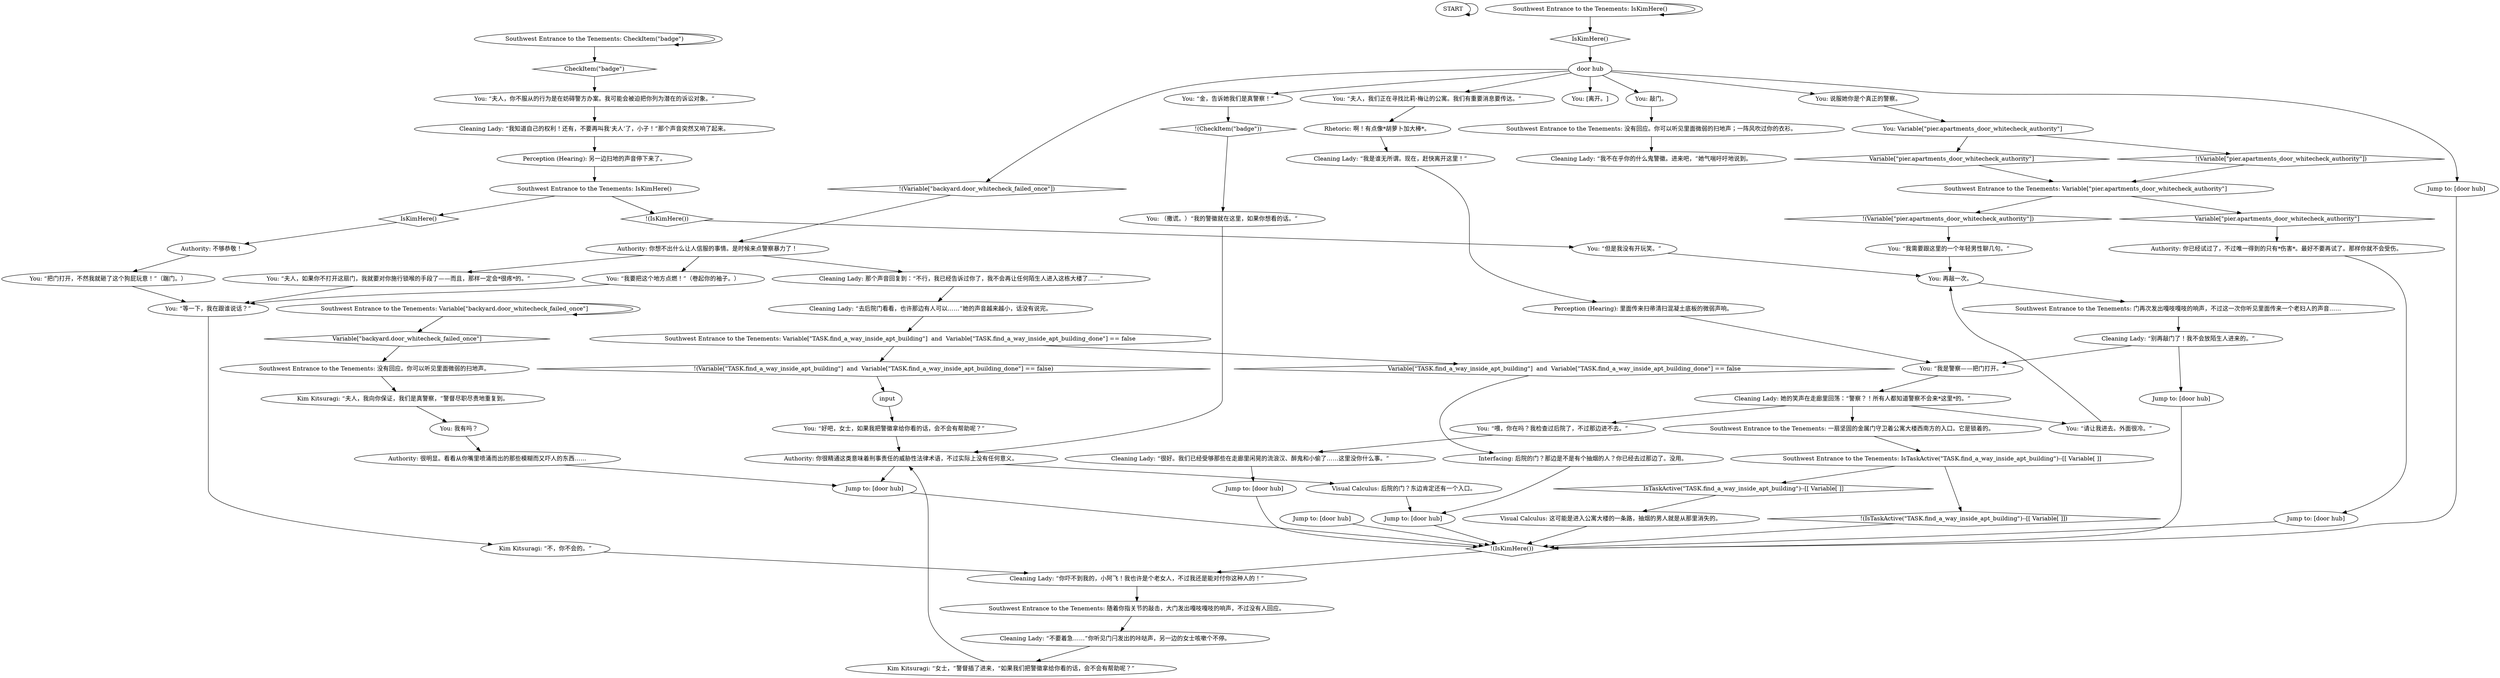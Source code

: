 # PIER / APARTMENTS PIER DOOR
# Approaching the door from outside.
# ==================================================
digraph G {
	  0 [label="START"];
	  1 [label="input"];
	  2 [label="Visual Calculus: 后院的门？东边肯定还有一个入口。"];
	  3 [label="You: 我有吗？"];
	  4 [label="Southwest Entrance to the Tenements: 没有回应。你可以听见里面微弱的扫地声。"];
	  5 [label="Authority: 你已经试过了，不过唯一得到的只有*伤害*。最好不要再试了。那样你就不会受伤。"];
	  6 [label="Authority: 你很精通这类意味着刑事责任的威胁性法律术语，不过实际上没有任何意义。"];
	  7 [label="Rhetoric: 啊！有点像*胡萝卜加大棒*。"];
	  8 [label="Southwest Entrance to the Tenements: 没有回应。你可以听见里面微弱的扫地声；一阵风吹过你的衣衫。"];
	  9 [label="Southwest Entrance to the Tenements: 随着你指关节的敲击，大门发出嘎吱嘎吱的响声，不过没有人回应。"];
	  10 [label="Jump to: [door hub]"];
	  11 [label="You: “等一下，我在跟谁说话？”"];
	  12 [label="Southwest Entrance to the Tenements: IsKimHere()"];
	  13 [label="IsKimHere()", shape=diamond];
	  14 [label="!(IsKimHere())", shape=diamond];
	  15 [label="door hub"];
	  16 [label="Kim Kitsuragi: “不，你不会的。”"];
	  17 [label="Cleaning Lady: “我是谁无所谓。现在，赶快离开这里！”"];
	  18 [label="Cleaning Lady: “不要着急……”你听见门闩发出的咔哒声，另一边的女士咳嗽个不停。"];
	  19 [label="Jump to: [door hub]"];
	  20 [label="You: “夫人，你不服从的行为是在妨碍警方办案。我可能会被迫把你列为潜在的诉讼对象。”"];
	  21 [label="You: “好吧，女士，如果我把警徽拿给你看的话，会不会有帮助呢？”"];
	  22 [label="Southwest Entrance to the Tenements: 一扇坚固的金属门守卫着公寓大楼西南方的入口。它是锁着的。"];
	  23 [label="You: “但是我没有开玩笑。”"];
	  24 [label="Authority: 不够恭敬！"];
	  25 [label="Kim Kitsuragi: “女士，”警督插了进来，“如果我们把警徽拿给你看的话，会不会有帮助呢？”"];
	  26 [label="Cleaning Lady: “我不在乎你的什么鬼警徽。进来吧，”她气喘吁吁地说到。"];
	  27 [label="Jump to: [door hub]"];
	  28 [label="You: “喂，你在吗？我检查过后院了，不过那边进不去。”"];
	  29 [label="You: “我需要跟这里的一个年轻男性聊几句。”"];
	  30 [label="Southwest Entrance to the Tenements: Variable[\"backyard.door_whitecheck_failed_once\"]"];
	  31 [label="Variable[\"backyard.door_whitecheck_failed_once\"]", shape=diamond];
	  32 [label="!(Variable[\"backyard.door_whitecheck_failed_once\"])", shape=diamond];
	  33 [label="You: 再敲一次。"];
	  34 [label="Cleaning Lady: 那个声音回复到：“不行，我已经告诉过你了，我不会再让任何陌生人进入这栋大楼了……”"];
	  35 [label="You: “把门打开，不然我就砸了这个狗屁玩意！”（踹门。）"];
	  36 [label="Southwest Entrance to the Tenements: CheckItem(\"badge\")"];
	  37 [label="CheckItem(\"badge\")", shape=diamond];
	  38 [label="!(CheckItem(\"badge\"))", shape=diamond];
	  39 [label="Kim Kitsuragi: “夫人，我向你保证，我们是真警察，”警督尽职尽责地重复到。"];
	  40 [label="Jump to: [door hub]"];
	  41 [label="You: 说服她你是个真正的警察。"];
	  42 [label="You: Variable[\"pier.apartments_door_whitecheck_authority\"]"];
	  43 [label="Variable[\"pier.apartments_door_whitecheck_authority\"]", shape=diamond];
	  44 [label="!(Variable[\"pier.apartments_door_whitecheck_authority\"])", shape=diamond];
	  45 [label="Authority: 你想不出什么让人信服的事情。是时候来点警察暴力了！"];
	  46 [label="Jump to: [door hub]"];
	  47 [label="Southwest Entrance to the Tenements: IsKimHere()"];
	  48 [label="IsKimHere()", shape=diamond];
	  49 [label="!(IsKimHere())", shape=diamond];
	  50 [label="Cleaning Lady: “别再敲门了！我不会放陌生人进来的。”"];
	  51 [label="You: “金，告诉她我们是真警察！”"];
	  52 [label="Perception (Hearing): 里面传来扫帚清扫混凝土底板的微弱声响。"];
	  53 [label="Visual Calculus: 这可能是进入公寓大楼的一条路，抽烟的男人就是从那里消失的。"];
	  54 [label="Jump to: [door hub]"];
	  55 [label="Cleaning Lady: “去后院门看看，也许那边有人可以……”她的声音越来越小，话没有说完。"];
	  56 [label="You: “夫人，如果你不打开这扇门，我就要对你施行锁喉的手段了——而且，那样一定会*很疼*的。”"];
	  57 [label="Cleaning Lady: “我知道自己的权利！还有，不要再叫我‘夫人’了，小子！”那个声音突然又响了起来。"];
	  58 [label="Cleaning Lady: “你吓不到我的，小阿飞！我也许是个老女人，不过我还是能对付你这种人的！”"];
	  59 [label="You: “请让我进去。外面很冷。”"];
	  60 [label="Southwest Entrance to the Tenements: Variable[\"pier.apartments_door_whitecheck_authority\"]"];
	  61 [label="Variable[\"pier.apartments_door_whitecheck_authority\"]", shape=diamond];
	  62 [label="!(Variable[\"pier.apartments_door_whitecheck_authority\"])", shape=diamond];
	  63 [label="Cleaning Lady: 她的笑声在走廊里回荡：“警察？！所有人都知道警察不会来*这里*的。”"];
	  64 [label="You: （撒谎。）“我的警徽就在这里，如果你想看的话。”"];
	  65 [label="You: “夫人，我们正在寻找比莉·梅让的公寓。我们有重要消息要传达。”"];
	  66 [label="Southwest Entrance to the Tenements: Variable[\"TASK.find_a_way_inside_apt_building\"]  and  Variable[\"TASK.find_a_way_inside_apt_building_done\"] == false"];
	  67 [label="Variable[\"TASK.find_a_way_inside_apt_building\"]  and  Variable[\"TASK.find_a_way_inside_apt_building_done\"] == false", shape=diamond];
	  68 [label="!(Variable[\"TASK.find_a_way_inside_apt_building\"]  and  Variable[\"TASK.find_a_way_inside_apt_building_done\"] == false)", shape=diamond];
	  69 [label="Authority: 很明显。看看从你嘴里喷涌而出的那些模糊而又吓人的东西……"];
	  70 [label="You: 敲门。"];
	  71 [label="You: [离开。]"];
	  72 [label="Perception (Hearing): 另一边扫地的声音停下来了。"];
	  73 [label="Southwest Entrance to the Tenements: 门再次发出嘎吱嘎吱的响声，不过这一次你听见里面传来一个老妇人的声音……"];
	  74 [label="Jump to: [door hub]"];
	  75 [label="Interfacing: 后院的门？那边是不是有个抽烟的人？你已经去过那边了。没用。"];
	  76 [label="You: “我要把这个地方点燃！”（卷起你的袖子。）"];
	  77 [label="You: “我是警察——把门打开。”"];
	  78 [label="Southwest Entrance to the Tenements: IsTaskActive(\"TASK.find_a_way_inside_apt_building\")--[[ Variable[ ]]"];
	  79 [label="IsTaskActive(\"TASK.find_a_way_inside_apt_building\")--[[ Variable[ ]]", shape=diamond];
	  80 [label="!(IsTaskActive(\"TASK.find_a_way_inside_apt_building\")--[[ Variable[ ]])", shape=diamond];
	  81 [label="Cleaning Lady: “很好。我们已经受够那些在走廊里闲晃的流浪汉、醉鬼和小偷了……这里没你什么事。”"];
	  0 -> 0
	  1 -> 21
	  2 -> 74
	  3 -> 69
	  4 -> 39
	  5 -> 46
	  6 -> 2
	  6 -> 19
	  7 -> 17
	  8 -> 26
	  9 -> 18
	  10 -> 14
	  11 -> 16
	  12 -> 12
	  12 -> 13
	  13 -> 15
	  14 -> 58
	  15 -> 32
	  15 -> 65
	  15 -> 70
	  15 -> 71
	  15 -> 41
	  15 -> 51
	  15 -> 27
	  16 -> 58
	  17 -> 52
	  18 -> 25
	  19 -> 14
	  20 -> 57
	  21 -> 6
	  22 -> 78
	  23 -> 33
	  24 -> 35
	  25 -> 6
	  27 -> 14
	  28 -> 81
	  29 -> 33
	  30 -> 30
	  30 -> 31
	  31 -> 4
	  32 -> 45
	  33 -> 73
	  34 -> 55
	  35 -> 11
	  36 -> 36
	  36 -> 37
	  37 -> 20
	  38 -> 64
	  39 -> 3
	  40 -> 14
	  41 -> 42
	  42 -> 43
	  42 -> 44
	  43 -> 60
	  44 -> 60
	  45 -> 56
	  45 -> 34
	  45 -> 76
	  46 -> 14
	  47 -> 48
	  47 -> 49
	  48 -> 24
	  49 -> 23
	  50 -> 10
	  50 -> 77
	  51 -> 38
	  52 -> 77
	  53 -> 14
	  54 -> 14
	  55 -> 66
	  56 -> 11
	  57 -> 72
	  58 -> 9
	  59 -> 33
	  60 -> 61
	  60 -> 62
	  61 -> 5
	  62 -> 29
	  63 -> 59
	  63 -> 28
	  63 -> 22
	  64 -> 6
	  65 -> 7
	  66 -> 67
	  66 -> 68
	  67 -> 75
	  68 -> 1
	  69 -> 19
	  70 -> 8
	  72 -> 47
	  73 -> 50
	  74 -> 14
	  75 -> 74
	  76 -> 11
	  77 -> 63
	  78 -> 80
	  78 -> 79
	  79 -> 53
	  80 -> 14
	  81 -> 54
}

